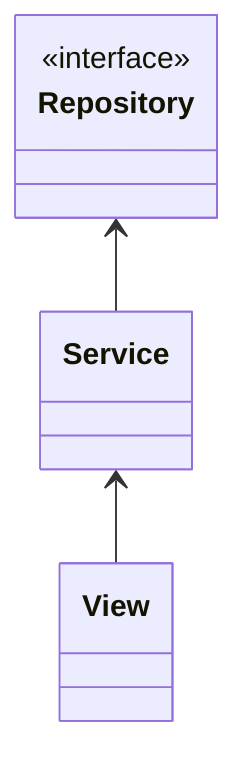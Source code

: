 classDiagram
    direction BT
    Service --> Repository
    View --> Service

    class Repository {
        <<interface>>
    }

    class Service {    
    }